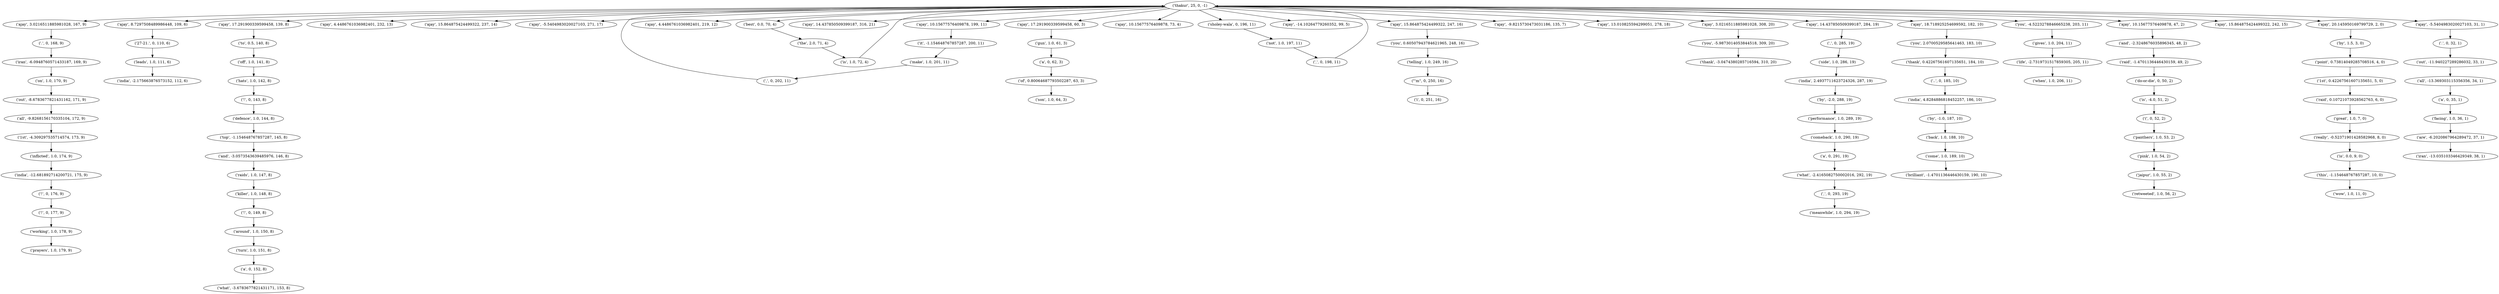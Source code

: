 strict digraph "" {
"('leads', 1.0, 111, 6)";
"('son', 1.0, 64, 3)";
"('panthers', 1.0, 53, 2)";
"('are', -6.2020867964289472, 37, 1)";
"(',', 0, 202, 11)";
"('comeback', 1.0, 290, 19)";
"('it', -1.154648767857287, 200, 11)";
"('come', 1.0, 189, 10)";
"('ajay', 4.4486761036982401, 232, 13)";
"('ajay', 15.864875424499322, 237, 14)";
"('life', -2.7319731517859305, 205, 11)";
"('the', 2.0, 71, 4)";
"('ajay', -5.5404983020027103, 271, 17)";
"('!', 0, 143, 8)";
"('ajay', 3.0216511885981028, 167, 9)";
"('ajay', 4.4486761036982401, 219, 12)";
"('ajay', 8.7297508489986448, 109, 6)";
"('ajay', 14.437850509399187, 316, 21)";
"('ajay', 17.291900339599458, 139, 8)";
"('hats', 1.0, 142, 8)";
"('point', 0.73814049285708516, 4, 0)";
"('to', 0.5, 140, 8)";
"('ajay', 17.291900339599458, 60, 3)";
"('ajay', 15.864875424499322, 247, 16)";
"('!', 0, 177, 9)";
"('side', 1.0, 286, 19)";
"('1st', -4.309297535714574, 173, 9)";
"('not', 1.0, 197, 11)";
"('ajay', 10.15677576409878, 73, 4)";
"('best', 0.0, 70, 4)";
"('.', 0, 32, 1)";
"('by', -2.0, 288, 19)";
"('you', 2.0700529585641463, 183, 10)";
"('you', 0.60507943784621965, 248, 16)";
"('turn', 1.0, 151, 8)";
"('defence', 1.0, 144, 8)";
"('great', 1.0, 7, 0)";
"('what', -3.6783677821431171, 153, 8)";
"('by', 1.5, 3, 0)";
"('iran', -6.0948760571433187, 169, 9)";
"('india', 2.4937711623724326, 287, 19)";
"('all', -9.8268156170335104, 172, 9)";
"('is', 0.0, 9, 0)";
"('you', -5.9873014053844518, 309, 20)";
"(\"'m\", 0, 250, 16)";
"('wow', 1.0, 11, 0)";
"('off', 1.0, 141, 8)";
"('ajay', -14.10264779260352, 99, 5)";
"('a', 0, 291, 19)";
"('is', -4.0, 51, 2)";
"('out', -8.6783677821431162, 171, 9)";
"('facing', 1.0, 36, 1)";
"('1st', 0.42267561607135651, 5, 0)";
"('top', -1.154648767857287, 145, 8)";
"('ajay', 10.15677576409878, 199, 11)";
"('around', 1.0, 150, 8)";
"('brilliant', -1.4701136446430159, 190, 10)";
"('a', 0, 152, 8)";
"('prayers', 1.0, 179, 9)";
"(',', 0, 293, 19)";
"('27-21.', 0, 110, 6)";
"('back', 1.0, 188, 10)";
"('ajay', 3.0216511885981028, 308, 20)";
"('i', 0, 251, 16)";
"('a', 0, 35, 1)";
"('gives', 1.0, 204, 11)";
"('and', -3.0573543639485976, 146, 8)";
"('raid', -1.4701136446430159, 49, 2)";
"('raids', 1.0, 147, 8)";
"('india', -12.681892714200721, 175, 9)";
"('inflicted', 1.0, 174, 9)";
"(',', 0, 285, 19)";
"('make', 1.0, 201, 11)";
"('ajay', -9.8215730473031186, 135, 7)";
"('ajay', 13.010825594299051, 278, 18)";
"('ajay', 14.437850509399187, 284, 19)";
"('ajay', 18.718925254699592, 182, 10)";
"('raid', 0.10721073928562763, 6, 0)";
"(',', 0, 198, 11)";
"('(', 0, 52, 2)";
"('when', 1.0, 206, 11)";
"('do-or-die', 0, 50, 2)";
"('!', 0, 149, 8)";
"('meanwhile', 1.0, 294, 19)";
"('on', 1.0, 170, 9)";
"('iran', -13.035103346429349, 38, 1)";
"('retweeted', 1.0, 56, 2)";
"('you', -4.5223278846665238, 203, 11)";
"('really', -0.52371901428582968, 8, 0)";
"('..', 0, 185, 10)";
"('india', -2.175663876573152, 112, 6)";
"('performance', 1.0, 289, 19)";
"('and', -2.3248676035896345, 48, 2)";
"('a', 0, 62, 3)";
"('gun', 1.0, 61, 3)";
"('pink', 1.0, 54, 2)";
"('by', -1.0, 187, 10)";
"('killer', 1.0, 148, 8)";
"('thank', -3.0474380285716594, 310, 20)";
"('jaipur', 1.0, 55, 2)";
"('this', -1.154648767857287, 10, 0)";
"('is', 1.0, 72, 4)";
"('what', -2.4165082750002016, 292, 19)";
"('sholey-wala', 0, 196, 11)";
"('thank', 0.42267561607135651, 184, 10)";
"('ajay', 10.15677576409878, 47, 2)";
"('telling', 1.0, 249, 16)";
"('.', 0, 168, 9)";
"('all', -13.369303115356356, 34, 1)";
"('!', 0, 176, 9)";
"('working', 1.0, 178, 9)";
"('out', -11.940227289286032, 33, 1)";
"('india', 4.8284886818452257, 186, 10)";
"('thakur', 25, 0, -1)";
"('ajay', 15.864875424499322, 242, 15)";
"('of', 0.80064687793502287, 63, 3)";
"('ajay', 20.145950169799729, 2, 0)";
"('ajay', -5.5404983020027103, 31, 1)";
"('leads', 1.0, 111, 6)" -> "('india', -2.175663876573152, 112, 6)";
"('panthers', 1.0, 53, 2)" -> "('pink', 1.0, 54, 2)";
"('are', -6.2020867964289472, 37, 1)" -> "('iran', -13.035103346429349, 38, 1)";
"(',', 0, 202, 11)" -> "('thakur', 25, 0, -1)";
"('comeback', 1.0, 290, 19)" -> "('a', 0, 291, 19)";
"('it', -1.154648767857287, 200, 11)" -> "('make', 1.0, 201, 11)";
"('come', 1.0, 189, 10)" -> "('brilliant', -1.4701136446430159, 190, 10)";
"('life', -2.7319731517859305, 205, 11)" -> "('when', 1.0, 206, 11)";
"('the', 2.0, 71, 4)" -> "('is', 1.0, 72, 4)";
"('!', 0, 143, 8)" -> "('defence', 1.0, 144, 8)";
"('ajay', 3.0216511885981028, 167, 9)" -> "('.', 0, 168, 9)";
"('ajay', 8.7297508489986448, 109, 6)" -> "('27-21.', 0, 110, 6)";
"('ajay', 17.291900339599458, 139, 8)" -> "('to', 0.5, 140, 8)";
"('hats', 1.0, 142, 8)" -> "('!', 0, 143, 8)";
"('point', 0.73814049285708516, 4, 0)" -> "('1st', 0.42267561607135651, 5, 0)";
"('to', 0.5, 140, 8)" -> "('off', 1.0, 141, 8)";
"('ajay', 17.291900339599458, 60, 3)" -> "('gun', 1.0, 61, 3)";
"('ajay', 15.864875424499322, 247, 16)" -> "('you', 0.60507943784621965, 248, 16)";
"('!', 0, 177, 9)" -> "('working', 1.0, 178, 9)";
"('side', 1.0, 286, 19)" -> "('india', 2.4937711623724326, 287, 19)";
"('1st', -4.309297535714574, 173, 9)" -> "('inflicted', 1.0, 174, 9)";
"('not', 1.0, 197, 11)" -> "(',', 0, 198, 11)";
"('best', 0.0, 70, 4)" -> "('the', 2.0, 71, 4)";
"('.', 0, 32, 1)" -> "('out', -11.940227289286032, 33, 1)";
"('by', -2.0, 288, 19)" -> "('performance', 1.0, 289, 19)";
"('you', 2.0700529585641463, 183, 10)" -> "('thank', 0.42267561607135651, 184, 10)";
"('you', 0.60507943784621965, 248, 16)" -> "('telling', 1.0, 249, 16)";
"('turn', 1.0, 151, 8)" -> "('a', 0, 152, 8)";
"('defence', 1.0, 144, 8)" -> "('top', -1.154648767857287, 145, 8)";
"('great', 1.0, 7, 0)" -> "('really', -0.52371901428582968, 8, 0)";
"('by', 1.5, 3, 0)" -> "('point', 0.73814049285708516, 4, 0)";
"('iran', -6.0948760571433187, 169, 9)" -> "('on', 1.0, 170, 9)";
"('india', 2.4937711623724326, 287, 19)" -> "('by', -2.0, 288, 19)";
"('all', -9.8268156170335104, 172, 9)" -> "('1st', -4.309297535714574, 173, 9)";
"('is', 0.0, 9, 0)" -> "('this', -1.154648767857287, 10, 0)";
"('you', -5.9873014053844518, 309, 20)" -> "('thank', -3.0474380285716594, 310, 20)";
"(\"'m\", 0, 250, 16)" -> "('i', 0, 251, 16)";
"('off', 1.0, 141, 8)" -> "('hats', 1.0, 142, 8)";
"('a', 0, 291, 19)" -> "('what', -2.4165082750002016, 292, 19)";
"('is', -4.0, 51, 2)" -> "('(', 0, 52, 2)";
"('out', -8.6783677821431162, 171, 9)" -> "('all', -9.8268156170335104, 172, 9)";
"('facing', 1.0, 36, 1)" -> "('are', -6.2020867964289472, 37, 1)";
"('1st', 0.42267561607135651, 5, 0)" -> "('raid', 0.10721073928562763, 6, 0)";
"('top', -1.154648767857287, 145, 8)" -> "('and', -3.0573543639485976, 146, 8)";
"('ajay', 10.15677576409878, 199, 11)" -> "('it', -1.154648767857287, 200, 11)";
"('around', 1.0, 150, 8)" -> "('turn', 1.0, 151, 8)";
"('a', 0, 152, 8)" -> "('what', -3.6783677821431171, 153, 8)";
"(',', 0, 293, 19)" -> "('meanwhile', 1.0, 294, 19)";
"('27-21.', 0, 110, 6)" -> "('leads', 1.0, 111, 6)";
"('back', 1.0, 188, 10)" -> "('come', 1.0, 189, 10)";
"('ajay', 3.0216511885981028, 308, 20)" -> "('you', -5.9873014053844518, 309, 20)";
"('a', 0, 35, 1)" -> "('facing', 1.0, 36, 1)";
"('gives', 1.0, 204, 11)" -> "('life', -2.7319731517859305, 205, 11)";
"('and', -3.0573543639485976, 146, 8)" -> "('raids', 1.0, 147, 8)";
"('raid', -1.4701136446430159, 49, 2)" -> "('do-or-die', 0, 50, 2)";
"('raids', 1.0, 147, 8)" -> "('killer', 1.0, 148, 8)";
"('india', -12.681892714200721, 175, 9)" -> "('!', 0, 176, 9)";
"('inflicted', 1.0, 174, 9)" -> "('india', -12.681892714200721, 175, 9)";
"(',', 0, 285, 19)" -> "('side', 1.0, 286, 19)";
"('make', 1.0, 201, 11)" -> "(',', 0, 202, 11)";
"('ajay', 14.437850509399187, 284, 19)" -> "(',', 0, 285, 19)";
"('ajay', 18.718925254699592, 182, 10)" -> "('you', 2.0700529585641463, 183, 10)";
"('raid', 0.10721073928562763, 6, 0)" -> "('great', 1.0, 7, 0)";
"(',', 0, 198, 11)" -> "('thakur', 25, 0, -1)";
"('(', 0, 52, 2)" -> "('panthers', 1.0, 53, 2)";
"('do-or-die', 0, 50, 2)" -> "('is', -4.0, 51, 2)";
"('!', 0, 149, 8)" -> "('around', 1.0, 150, 8)";
"('on', 1.0, 170, 9)" -> "('out', -8.6783677821431162, 171, 9)";
"('you', -4.5223278846665238, 203, 11)" -> "('gives', 1.0, 204, 11)";
"('really', -0.52371901428582968, 8, 0)" -> "('is', 0.0, 9, 0)";
"('..', 0, 185, 10)" -> "('india', 4.8284886818452257, 186, 10)";
"('performance', 1.0, 289, 19)" -> "('comeback', 1.0, 290, 19)";
"('and', -2.3248676035896345, 48, 2)" -> "('raid', -1.4701136446430159, 49, 2)";
"('a', 0, 62, 3)" -> "('of', 0.80064687793502287, 63, 3)";
"('gun', 1.0, 61, 3)" -> "('a', 0, 62, 3)";
"('pink', 1.0, 54, 2)" -> "('jaipur', 1.0, 55, 2)";
"('by', -1.0, 187, 10)" -> "('back', 1.0, 188, 10)";
"('killer', 1.0, 148, 8)" -> "('!', 0, 149, 8)";
"('jaipur', 1.0, 55, 2)" -> "('retweeted', 1.0, 56, 2)";
"('this', -1.154648767857287, 10, 0)" -> "('wow', 1.0, 11, 0)";
"('is', 1.0, 72, 4)" -> "('thakur', 25, 0, -1)";
"('what', -2.4165082750002016, 292, 19)" -> "(',', 0, 293, 19)";
"('sholey-wala', 0, 196, 11)" -> "('not', 1.0, 197, 11)";
"('thank', 0.42267561607135651, 184, 10)" -> "('..', 0, 185, 10)";
"('ajay', 10.15677576409878, 47, 2)" -> "('and', -2.3248676035896345, 48, 2)";
"('telling', 1.0, 249, 16)" -> "(\"'m\", 0, 250, 16)";
"('.', 0, 168, 9)" -> "('iran', -6.0948760571433187, 169, 9)";
"('all', -13.369303115356356, 34, 1)" -> "('a', 0, 35, 1)";
"('!', 0, 176, 9)" -> "('!', 0, 177, 9)";
"('working', 1.0, 178, 9)" -> "('prayers', 1.0, 179, 9)";
"('out', -11.940227289286032, 33, 1)" -> "('all', -13.369303115356356, 34, 1)";
"('india', 4.8284886818452257, 186, 10)" -> "('by', -1.0, 187, 10)";
"('thakur', 25, 0, -1)" -> "('ajay', 10.15677576409878, 199, 11)";
"('thakur', 25, 0, -1)" -> "('ajay', 8.7297508489986448, 109, 6)";
"('thakur', 25, 0, -1)" -> "('ajay', 3.0216511885981028, 167, 9)";
"('thakur', 25, 0, -1)" -> "('best', 0.0, 70, 4)";
"('thakur', 25, 0, -1)" -> "('you', -4.5223278846665238, 203, 11)";
"('thakur', 25, 0, -1)" -> "('ajay', 15.864875424499322, 242, 15)";
"('thakur', 25, 0, -1)" -> "('ajay', 3.0216511885981028, 308, 20)";
"('thakur', 25, 0, -1)" -> "('sholey-wala', 0, 196, 11)";
"('thakur', 25, 0, -1)" -> "('ajay', 4.4486761036982401, 232, 13)";
"('thakur', 25, 0, -1)" -> "('ajay', 17.291900339599458, 139, 8)";
"('thakur', 25, 0, -1)" -> "('ajay', 14.437850509399187, 316, 21)";
"('thakur', 25, 0, -1)" -> "('ajay', -5.5404983020027103, 271, 17)";
"('thakur', 25, 0, -1)" -> "('ajay', 10.15677576409878, 73, 4)";
"('thakur', 25, 0, -1)" -> "('ajay', -9.8215730473031186, 135, 7)";
"('thakur', 25, 0, -1)" -> "('ajay', 13.010825594299051, 278, 18)";
"('thakur', 25, 0, -1)" -> "('ajay', 10.15677576409878, 47, 2)";
"('thakur', 25, 0, -1)" -> "('ajay', 18.718925254699592, 182, 10)";
"('thakur', 25, 0, -1)" -> "('ajay', 4.4486761036982401, 219, 12)";
"('thakur', 25, 0, -1)" -> "('ajay', 15.864875424499322, 237, 14)";
"('thakur', 25, 0, -1)" -> "('ajay', -14.10264779260352, 99, 5)";
"('thakur', 25, 0, -1)" -> "('ajay', 14.437850509399187, 284, 19)";
"('thakur', 25, 0, -1)" -> "('ajay', 17.291900339599458, 60, 3)";
"('thakur', 25, 0, -1)" -> "('ajay', 15.864875424499322, 247, 16)";
"('thakur', 25, 0, -1)" -> "('ajay', 20.145950169799729, 2, 0)";
"('thakur', 25, 0, -1)" -> "('ajay', -5.5404983020027103, 31, 1)";
"('of', 0.80064687793502287, 63, 3)" -> "('son', 1.0, 64, 3)";
"('ajay', 20.145950169799729, 2, 0)" -> "('by', 1.5, 3, 0)";
"('ajay', -5.5404983020027103, 31, 1)" -> "('.', 0, 32, 1)";
}
